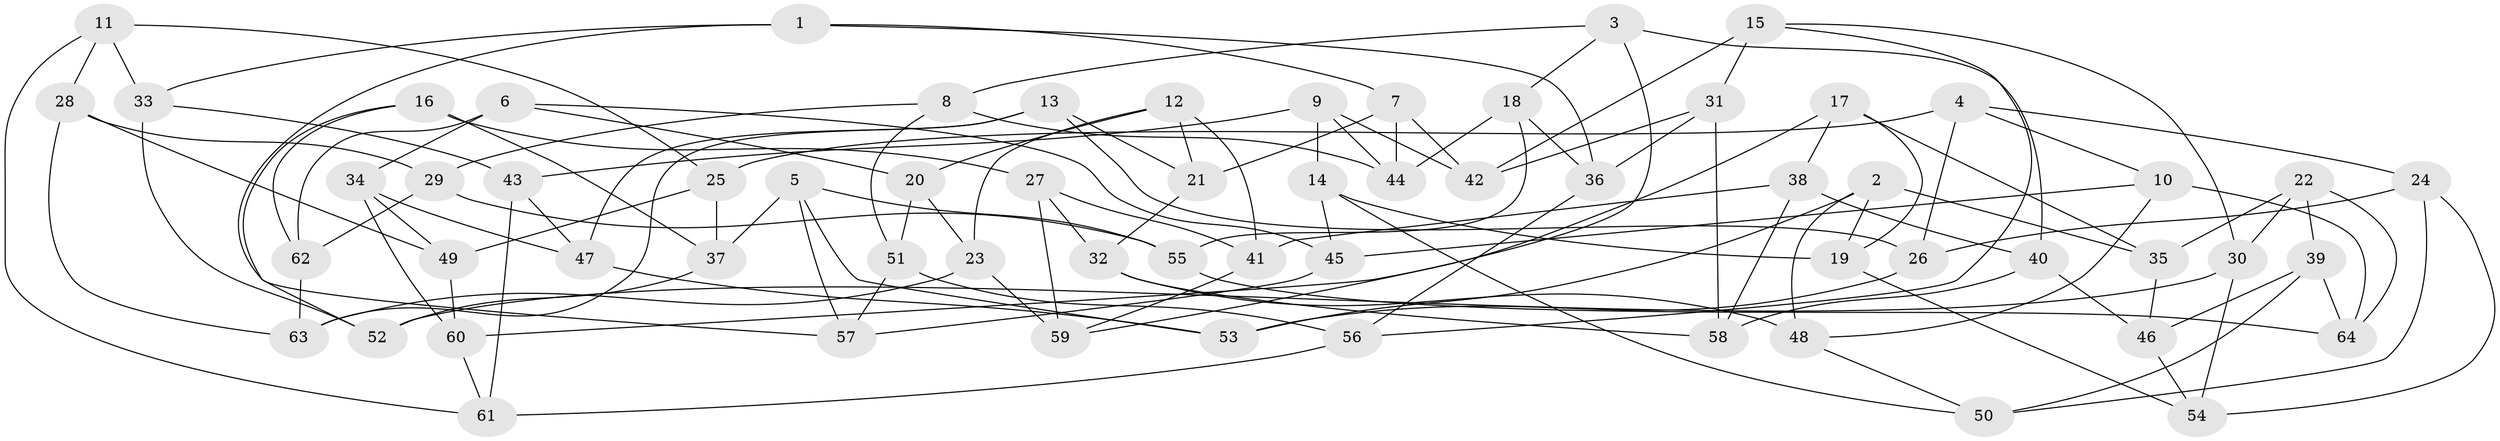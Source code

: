 // coarse degree distribution, {4: 0.325, 6: 0.325, 5: 0.275, 3: 0.075}
// Generated by graph-tools (version 1.1) at 2025/42/03/06/25 10:42:25]
// undirected, 64 vertices, 128 edges
graph export_dot {
graph [start="1"]
  node [color=gray90,style=filled];
  1;
  2;
  3;
  4;
  5;
  6;
  7;
  8;
  9;
  10;
  11;
  12;
  13;
  14;
  15;
  16;
  17;
  18;
  19;
  20;
  21;
  22;
  23;
  24;
  25;
  26;
  27;
  28;
  29;
  30;
  31;
  32;
  33;
  34;
  35;
  36;
  37;
  38;
  39;
  40;
  41;
  42;
  43;
  44;
  45;
  46;
  47;
  48;
  49;
  50;
  51;
  52;
  53;
  54;
  55;
  56;
  57;
  58;
  59;
  60;
  61;
  62;
  63;
  64;
  1 -- 33;
  1 -- 57;
  1 -- 36;
  1 -- 7;
  2 -- 35;
  2 -- 53;
  2 -- 19;
  2 -- 48;
  3 -- 8;
  3 -- 40;
  3 -- 18;
  3 -- 59;
  4 -- 25;
  4 -- 24;
  4 -- 26;
  4 -- 10;
  5 -- 57;
  5 -- 53;
  5 -- 55;
  5 -- 37;
  6 -- 62;
  6 -- 20;
  6 -- 45;
  6 -- 34;
  7 -- 21;
  7 -- 42;
  7 -- 44;
  8 -- 44;
  8 -- 51;
  8 -- 29;
  9 -- 14;
  9 -- 42;
  9 -- 44;
  9 -- 43;
  10 -- 48;
  10 -- 64;
  10 -- 45;
  11 -- 25;
  11 -- 33;
  11 -- 28;
  11 -- 61;
  12 -- 41;
  12 -- 23;
  12 -- 21;
  12 -- 20;
  13 -- 63;
  13 -- 21;
  13 -- 26;
  13 -- 47;
  14 -- 19;
  14 -- 45;
  14 -- 50;
  15 -- 56;
  15 -- 42;
  15 -- 31;
  15 -- 30;
  16 -- 62;
  16 -- 52;
  16 -- 37;
  16 -- 27;
  17 -- 38;
  17 -- 35;
  17 -- 19;
  17 -- 60;
  18 -- 44;
  18 -- 36;
  18 -- 55;
  19 -- 54;
  20 -- 51;
  20 -- 23;
  21 -- 32;
  22 -- 39;
  22 -- 64;
  22 -- 35;
  22 -- 30;
  23 -- 63;
  23 -- 59;
  24 -- 54;
  24 -- 50;
  24 -- 26;
  25 -- 37;
  25 -- 49;
  26 -- 53;
  27 -- 41;
  27 -- 32;
  27 -- 59;
  28 -- 49;
  28 -- 63;
  28 -- 29;
  29 -- 55;
  29 -- 62;
  30 -- 52;
  30 -- 54;
  31 -- 58;
  31 -- 36;
  31 -- 42;
  32 -- 48;
  32 -- 58;
  33 -- 52;
  33 -- 43;
  34 -- 60;
  34 -- 47;
  34 -- 49;
  35 -- 46;
  36 -- 56;
  37 -- 52;
  38 -- 58;
  38 -- 40;
  38 -- 41;
  39 -- 64;
  39 -- 50;
  39 -- 46;
  40 -- 58;
  40 -- 46;
  41 -- 59;
  43 -- 61;
  43 -- 47;
  45 -- 57;
  46 -- 54;
  47 -- 53;
  48 -- 50;
  49 -- 60;
  51 -- 57;
  51 -- 56;
  55 -- 64;
  56 -- 61;
  60 -- 61;
  62 -- 63;
}
